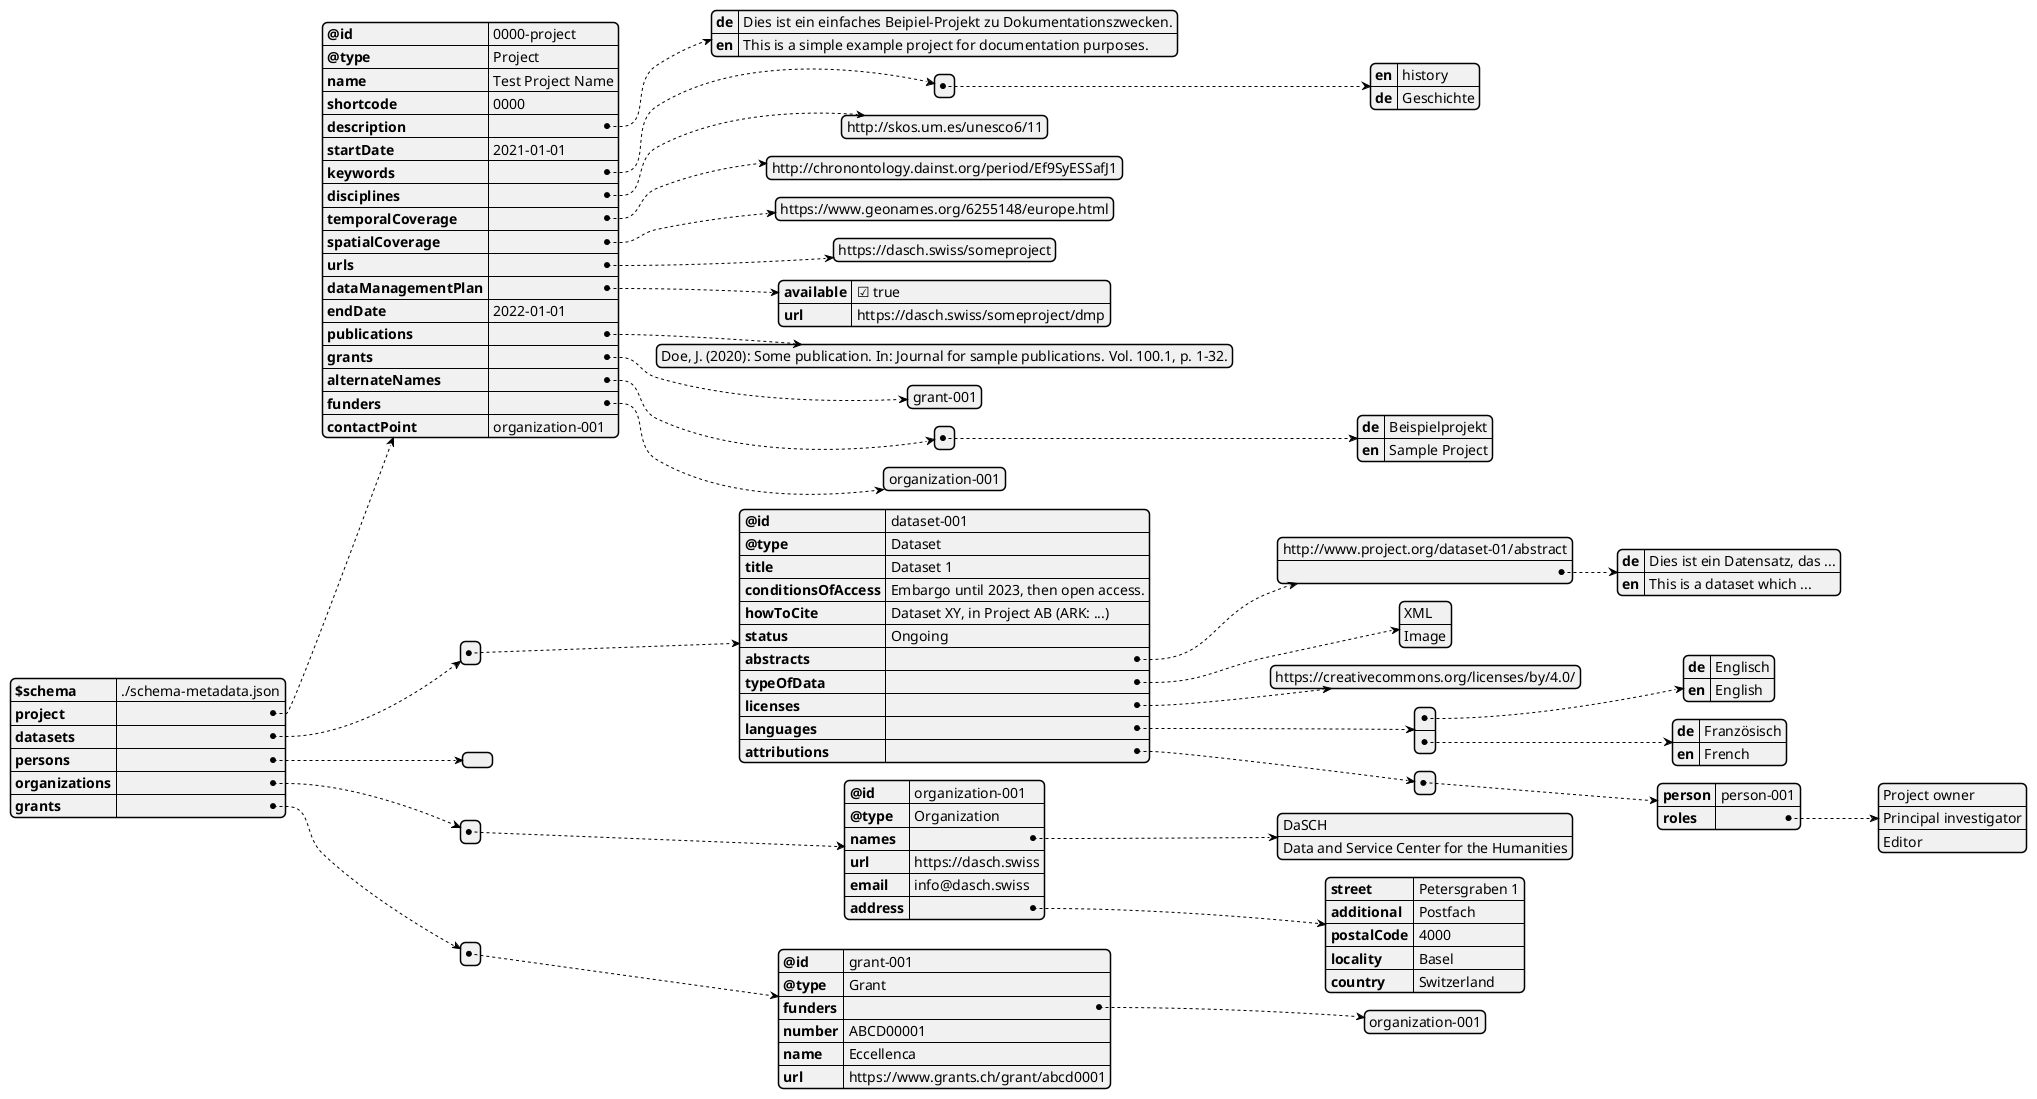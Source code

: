 @startjson API-Example

{
  "$schema": "./schema-metadata.json",
  "project": {
    "@id": "0000-project",
    "@type": "Project",
    "name": "Test Project Name",
    "shortcode": "0000",
    "description": {
      "de": "Dies ist ein einfaches Beipiel-Projekt zu Dokumentationszwecken.",
      "en": "This is a simple example project for documentation purposes."
    },
    "startDate": "2021-01-01",
    "keywords": [
      {
        "en": "history",
        "de": "Geschichte"
      }
    ],
    "disciplines": [
      "http://skos.um.es/unesco6/11"
    ],
    "temporalCoverage": [
      "http://chronontology.dainst.org/period/Ef9SyESSafJ1"
    ],
    "spatialCoverage": [
      "https://www.geonames.org/6255148/europe.html"
    ],
    "urls": [
      "https://dasch.swiss/someproject"
    ],
    "dataManagementPlan": {
      "available": true,
      "url": "https://dasch.swiss/someproject/dmp"
    },
    "endDate": "2022-01-01",
    "publications": [
      "Doe, J. (2020): Some publication. In: Journal for sample publications. Vol. 100.1, p. 1-32."
    ],
    "grants": [
      "grant-001"
    ],
    "alternateNames": [
      {
        "de": "Beispielprojekt",
        "en": "Sample Project"
      }
    ],
    "funders": [
      "organization-001"
    ],
    "contactPoint": "organization-001"
  },
  "datasets": [
    {
      "@id": "dataset-001",
      "@type": "Dataset",
      "title": "Dataset 1",
      "conditionsOfAccess": "Embargo until 2023, then open access.",
      "howToCite": "Dataset XY, in Project AB (ARK: ...)",
      "status": "Ongoing",
      "abstracts": [
        "http://www.project.org/dataset-01/abstract",
        {
          "de": "Dies ist ein Datensatz, das ...",
          "en": "This is a dataset which ..."
        }
      ],
      "typeOfData": [
        "XML",
        "Image"
      ],
      "licenses": [
        "https://creativecommons.org/licenses/by/4.0/"
      ],
      "languages": [
        {
          "de": "Englisch",
          "en": "English"
        },
        {
          "de": "Französisch",
          "en": "French"
        }
      ],
      "attributions": [
        {
          "person": "person-001",
          "roles": [
            "Project owner",
            "Principal investigator",
            "Editor"
          ]
        }
      ]
    }
  ],
  "persons": [],
  "organizations": [
    {
      "@id": "organization-001",
      "@type": "Organization",
      "names": [
        "DaSCH",
        "Data and Service Center for the Humanities"
      ],
      "url": "https://dasch.swiss",
      "email": "info@dasch.swiss",
      "address": {
        "street": "Petersgraben 1",
        "additional": "Postfach",
        "postalCode": "4000",
        "locality": "Basel",
        "country": "Switzerland"
      }
    }
  ],
  "grants": [
    {
      "@id": "grant-001",
      "@type": "Grant",
      "funders": [
        "organization-001"
      ],
      "number": "ABCD00001",
      "name": "Eccellenca",
      "url": "https://www.grants.ch/grant/abcd0001"
    }
  ]
}


@endjson
